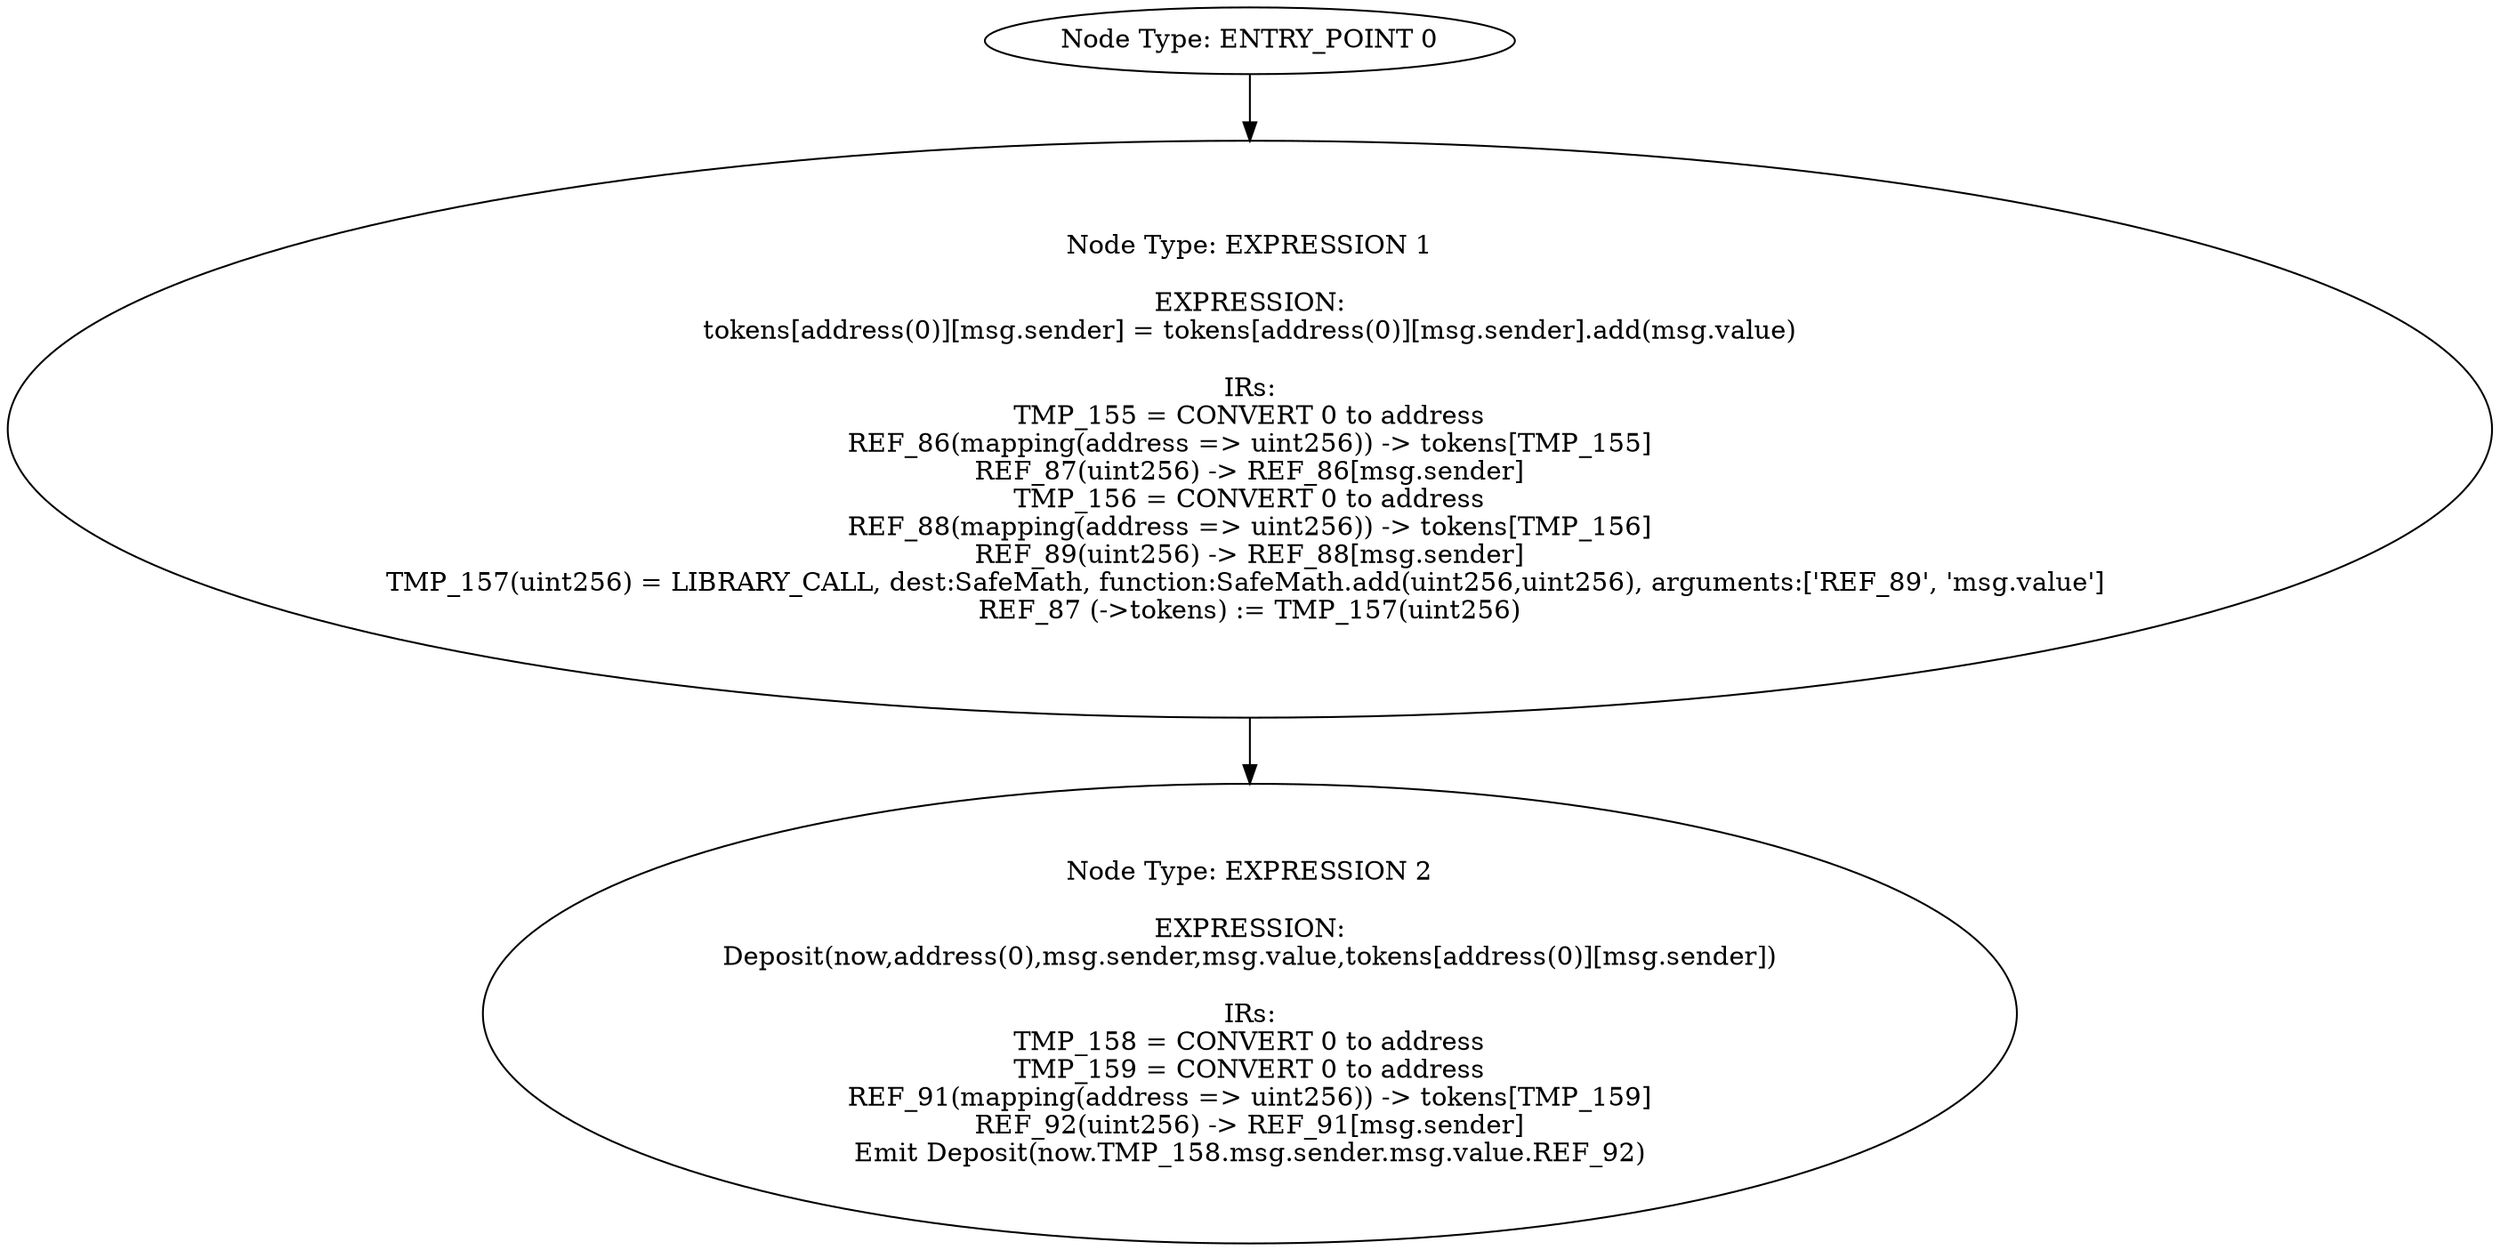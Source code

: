 digraph{
0[label="Node Type: ENTRY_POINT 0
"];
0->1;
1[label="Node Type: EXPRESSION 1

EXPRESSION:
tokens[address(0)][msg.sender] = tokens[address(0)][msg.sender].add(msg.value)

IRs:
TMP_155 = CONVERT 0 to address
REF_86(mapping(address => uint256)) -> tokens[TMP_155]
REF_87(uint256) -> REF_86[msg.sender]
TMP_156 = CONVERT 0 to address
REF_88(mapping(address => uint256)) -> tokens[TMP_156]
REF_89(uint256) -> REF_88[msg.sender]
TMP_157(uint256) = LIBRARY_CALL, dest:SafeMath, function:SafeMath.add(uint256,uint256), arguments:['REF_89', 'msg.value'] 
REF_87 (->tokens) := TMP_157(uint256)"];
1->2;
2[label="Node Type: EXPRESSION 2

EXPRESSION:
Deposit(now,address(0),msg.sender,msg.value,tokens[address(0)][msg.sender])

IRs:
TMP_158 = CONVERT 0 to address
TMP_159 = CONVERT 0 to address
REF_91(mapping(address => uint256)) -> tokens[TMP_159]
REF_92(uint256) -> REF_91[msg.sender]
Emit Deposit(now.TMP_158.msg.sender.msg.value.REF_92)"];
}
